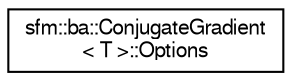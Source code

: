 digraph "Graphical Class Hierarchy"
{
  edge [fontname="FreeSans",fontsize="10",labelfontname="FreeSans",labelfontsize="10"];
  node [fontname="FreeSans",fontsize="10",shape=record];
  rankdir="LR";
  Node0 [label="sfm::ba::ConjugateGradient\l\< T \>::Options",height=0.2,width=0.4,color="black", fillcolor="white", style="filled",URL="$structsfm_1_1ba_1_1_conjugate_gradient_1_1_options.html"];
}
